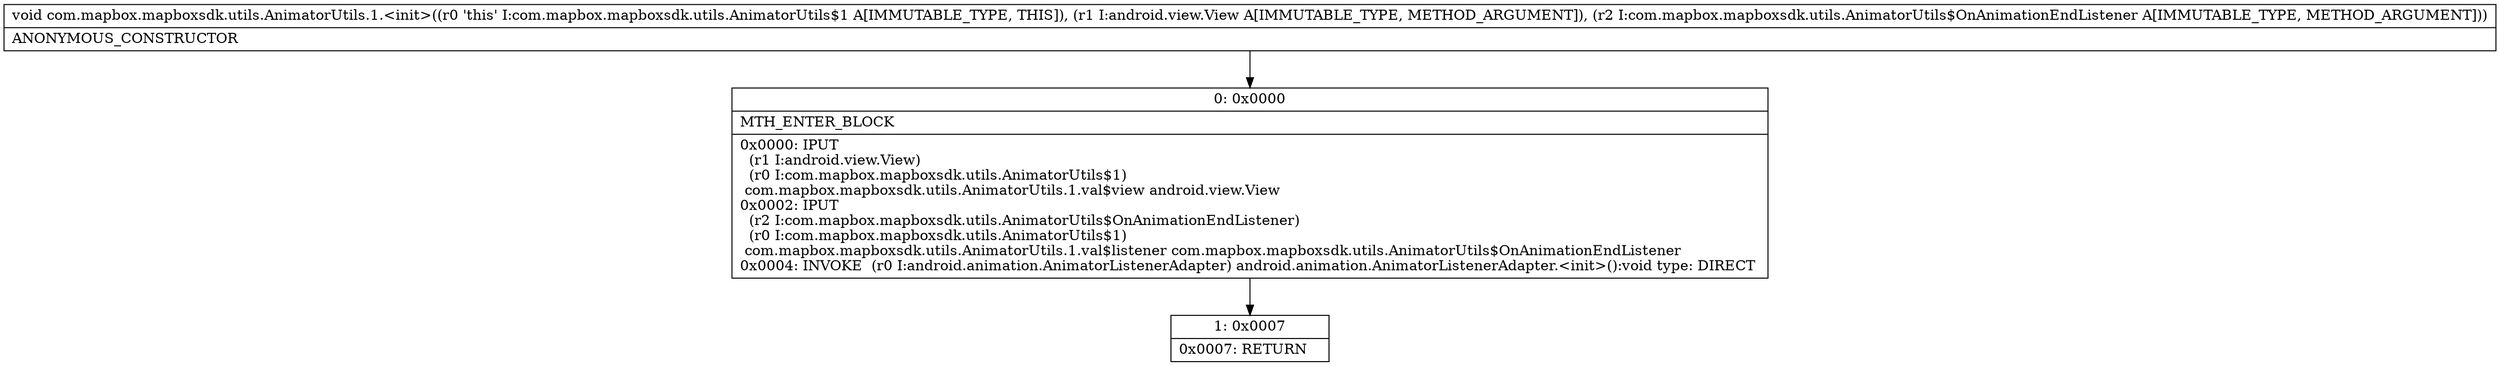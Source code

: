 digraph "CFG forcom.mapbox.mapboxsdk.utils.AnimatorUtils.1.\<init\>(Landroid\/view\/View;Lcom\/mapbox\/mapboxsdk\/utils\/AnimatorUtils$OnAnimationEndListener;)V" {
Node_0 [shape=record,label="{0\:\ 0x0000|MTH_ENTER_BLOCK\l|0x0000: IPUT  \l  (r1 I:android.view.View)\l  (r0 I:com.mapbox.mapboxsdk.utils.AnimatorUtils$1)\l com.mapbox.mapboxsdk.utils.AnimatorUtils.1.val$view android.view.View \l0x0002: IPUT  \l  (r2 I:com.mapbox.mapboxsdk.utils.AnimatorUtils$OnAnimationEndListener)\l  (r0 I:com.mapbox.mapboxsdk.utils.AnimatorUtils$1)\l com.mapbox.mapboxsdk.utils.AnimatorUtils.1.val$listener com.mapbox.mapboxsdk.utils.AnimatorUtils$OnAnimationEndListener \l0x0004: INVOKE  (r0 I:android.animation.AnimatorListenerAdapter) android.animation.AnimatorListenerAdapter.\<init\>():void type: DIRECT \l}"];
Node_1 [shape=record,label="{1\:\ 0x0007|0x0007: RETURN   \l}"];
MethodNode[shape=record,label="{void com.mapbox.mapboxsdk.utils.AnimatorUtils.1.\<init\>((r0 'this' I:com.mapbox.mapboxsdk.utils.AnimatorUtils$1 A[IMMUTABLE_TYPE, THIS]), (r1 I:android.view.View A[IMMUTABLE_TYPE, METHOD_ARGUMENT]), (r2 I:com.mapbox.mapboxsdk.utils.AnimatorUtils$OnAnimationEndListener A[IMMUTABLE_TYPE, METHOD_ARGUMENT]))  | ANONYMOUS_CONSTRUCTOR\l}"];
MethodNode -> Node_0;
Node_0 -> Node_1;
}

